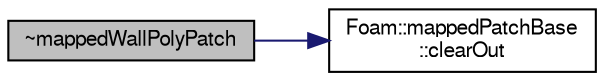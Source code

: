 digraph "~mappedWallPolyPatch"
{
  bgcolor="transparent";
  edge [fontname="FreeSans",fontsize="10",labelfontname="FreeSans",labelfontsize="10"];
  node [fontname="FreeSans",fontsize="10",shape=record];
  rankdir="LR";
  Node28 [label="~mappedWallPolyPatch",height=0.2,width=0.4,color="black", fillcolor="grey75", style="filled", fontcolor="black"];
  Node28 -> Node29 [color="midnightblue",fontsize="10",style="solid",fontname="FreeSans"];
  Node29 [label="Foam::mappedPatchBase\l::clearOut",height=0.2,width=0.4,color="black",URL="$a25094.html#af320697688df08f1438d37a86bcaf25d"];
}

